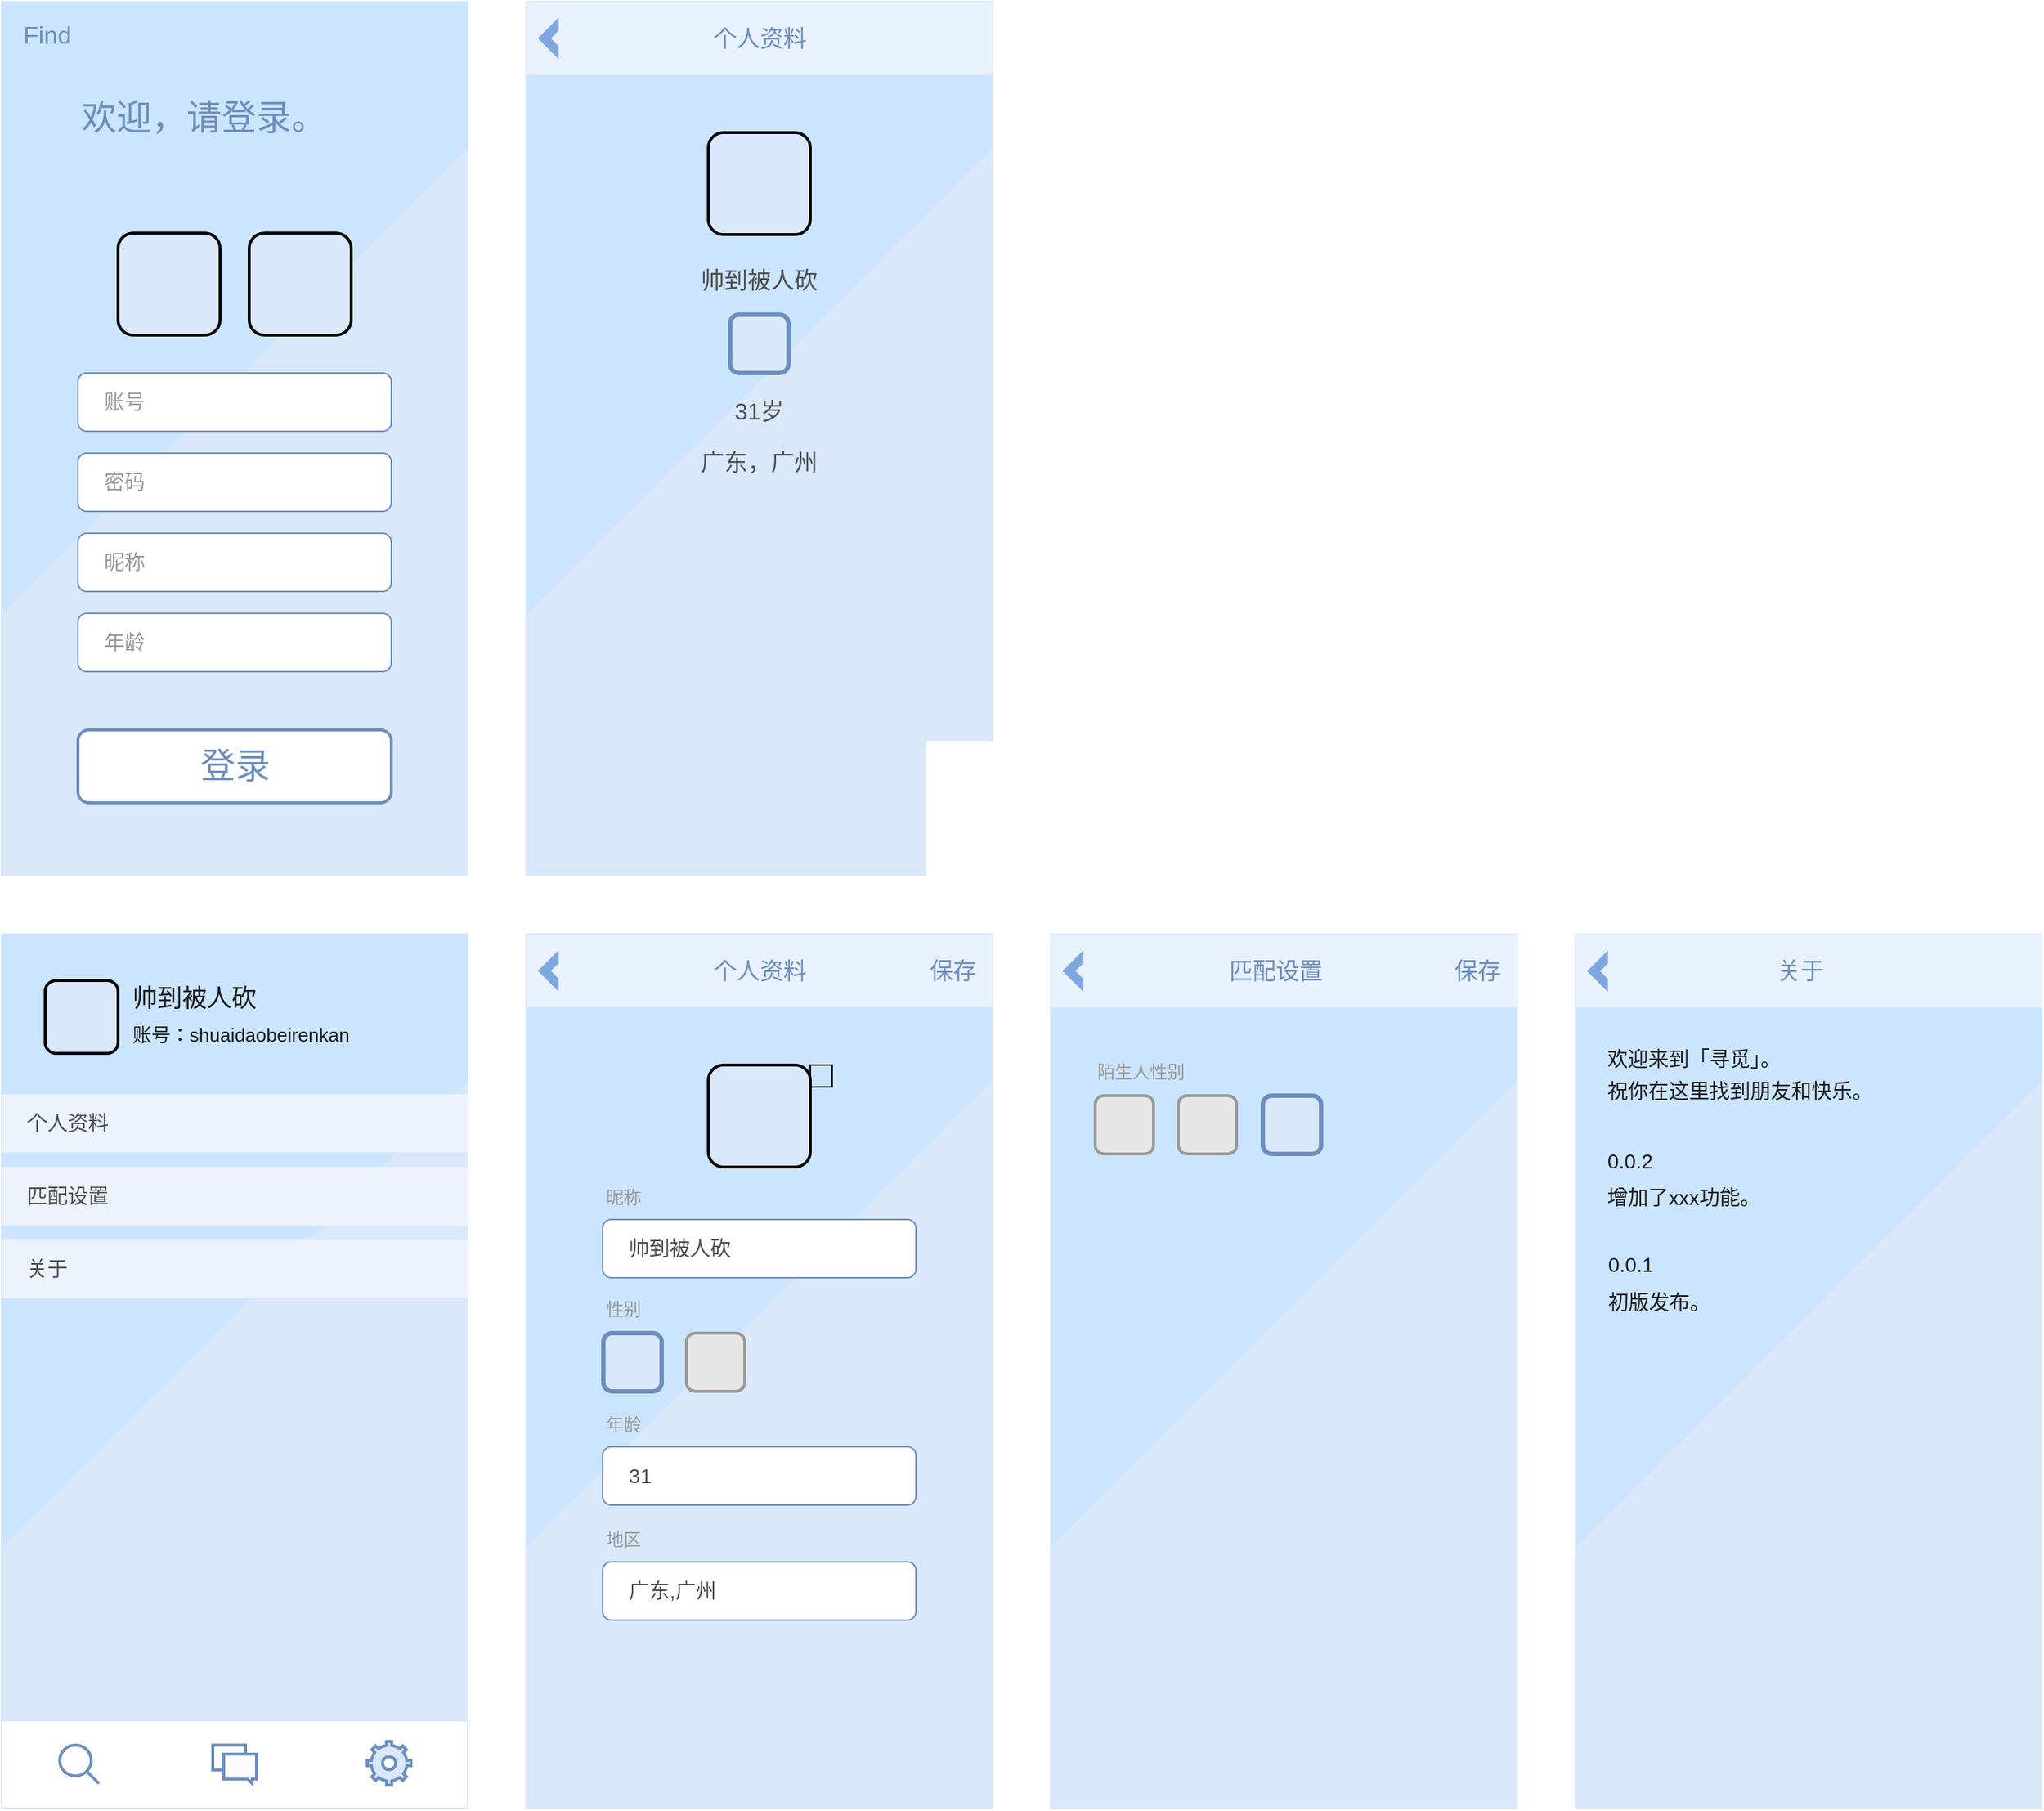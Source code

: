 <mxfile version="20.3.1" type="github">
  <diagram id="g6YOwIe5WSn9qGe6CN7a" name="第 1 页">
    <mxGraphModel dx="1977" dy="1285" grid="1" gridSize="10" guides="1" tooltips="1" connect="1" arrows="1" fold="1" page="1" pageScale="1" pageWidth="1654" pageHeight="2336" math="0" shadow="0">
      <root>
        <mxCell id="0" />
        <mxCell id="1" parent="0" />
        <mxCell id="kZJQklHUBVb1IO4YHlfG-34" value="" style="rounded=0;whiteSpace=wrap;html=1;strokeColor=#DAE8FC;fillColor=#DAE8FC;" vertex="1" parent="1">
          <mxGeometry x="40" y="40.09" width="320" height="600" as="geometry" />
        </mxCell>
        <mxCell id="kZJQklHUBVb1IO4YHlfG-35" value="" style="shape=card;whiteSpace=wrap;html=1;rounded=0;sketch=0;fontSize=24;fontColor=#A6ABBF;strokeColor=none;strokeWidth=2;fillColor=#CCE5FF;gradientColor=none;rotation=-180;size=340;" vertex="1" parent="1">
          <mxGeometry x="40" y="40.18" width="320" height="420.9" as="geometry" />
        </mxCell>
        <mxCell id="kZJQklHUBVb1IO4YHlfG-40" value="&lt;span style=&quot;font-size: 24px;&quot;&gt;登录&lt;/span&gt;" style="rounded=1;whiteSpace=wrap;html=1;sketch=0;fontSize=16;fillColor=#FFFFFF;strokeWidth=2;strokeColor=#6c8ebf;gradientColor=none;fontColor=#6C8EBF;" vertex="1" parent="1">
          <mxGeometry x="92.5" y="540" width="215" height="50" as="geometry" />
        </mxCell>
        <mxCell id="kZJQklHUBVb1IO4YHlfG-46" value="" style="group" vertex="1" connectable="0" parent="1">
          <mxGeometry x="210" y="199" width="70" height="70.0" as="geometry" />
        </mxCell>
        <mxCell id="kZJQklHUBVb1IO4YHlfG-43" value="" style="rounded=1;whiteSpace=wrap;html=1;sketch=0;fontSize=24;fontColor=#A6ABBF;strokeColor=default;strokeWidth=2;fillColor=#DAE8FC;gradientColor=none;" vertex="1" parent="kZJQklHUBVb1IO4YHlfG-46">
          <mxGeometry width="70" height="70" as="geometry" />
        </mxCell>
        <mxCell id="kZJQklHUBVb1IO4YHlfG-44" value="" style="shape=image;html=1;verticalAlign=top;verticalLabelPosition=bottom;labelBackgroundColor=#ffffff;imageAspect=0;aspect=fixed;image=https://cdn2.iconfinder.com/data/icons/circle-icons-1/64/fashion-128.png;rounded=0;sketch=0;fontSize=24;fontColor=#A6ABBF;strokeColor=default;strokeWidth=2;fillColor=#DAE8FC;gradientColor=none;" vertex="1" parent="kZJQklHUBVb1IO4YHlfG-46">
          <mxGeometry x="12.9" y="12.9" width="44.19" height="44.19" as="geometry" />
        </mxCell>
        <mxCell id="kZJQklHUBVb1IO4YHlfG-49" value="" style="group" vertex="1" connectable="0" parent="1">
          <mxGeometry x="120" y="199" width="70" height="70" as="geometry" />
        </mxCell>
        <mxCell id="kZJQklHUBVb1IO4YHlfG-41" value="" style="rounded=1;whiteSpace=wrap;html=1;sketch=0;fontSize=24;fontColor=#A6ABBF;strokeColor=default;strokeWidth=2;fillColor=#DAE8FC;gradientColor=none;" vertex="1" parent="kZJQklHUBVb1IO4YHlfG-49">
          <mxGeometry width="70" height="70" as="geometry" />
        </mxCell>
        <mxCell id="kZJQklHUBVb1IO4YHlfG-42" value="" style="shape=image;html=1;verticalAlign=top;verticalLabelPosition=bottom;labelBackgroundColor=#ffffff;imageAspect=0;aspect=fixed;image=https://cdn0.iconfinder.com/data/icons/maternity-and-pregnancy-2/512/189_Tie_Business_dress_fashion_interview-128.png;rounded=0;sketch=0;fontSize=24;fontColor=#A6ABBF;strokeColor=default;strokeWidth=2;fillColor=#DAE8FC;gradientColor=none;" vertex="1" parent="kZJQklHUBVb1IO4YHlfG-49">
          <mxGeometry x="10" y="10" width="50" height="50" as="geometry" />
        </mxCell>
        <mxCell id="kZJQklHUBVb1IO4YHlfG-51" value="&lt;span style=&quot;font-size: 14px;&quot;&gt;&amp;nbsp; &amp;nbsp; 账号&lt;/span&gt;" style="rounded=1;whiteSpace=wrap;html=1;sketch=0;fontSize=14;fillColor=#FFFFFF;strokeWidth=1;strokeColor=#6c8ebf;gradientColor=none;fontColor=#999999;align=left;" vertex="1" parent="1">
          <mxGeometry x="92.5" y="295" width="215" height="40" as="geometry" />
        </mxCell>
        <mxCell id="kZJQklHUBVb1IO4YHlfG-52" value="&lt;span style=&quot;font-size: 14px;&quot;&gt;&amp;nbsp; &amp;nbsp; 密码&lt;/span&gt;" style="rounded=1;whiteSpace=wrap;html=1;sketch=0;fontSize=14;fillColor=#FFFFFF;strokeWidth=1;strokeColor=#6c8ebf;gradientColor=none;fontColor=#999999;align=left;" vertex="1" parent="1">
          <mxGeometry x="92.5" y="350" width="215" height="40" as="geometry" />
        </mxCell>
        <mxCell id="kZJQklHUBVb1IO4YHlfG-53" value="&lt;span style=&quot;font-size: 14px;&quot;&gt;&amp;nbsp; &amp;nbsp; 昵称&lt;/span&gt;" style="rounded=1;whiteSpace=wrap;html=1;sketch=0;fontSize=14;fillColor=#FFFFFF;strokeWidth=1;strokeColor=#6c8ebf;gradientColor=none;fontColor=#999999;align=left;" vertex="1" parent="1">
          <mxGeometry x="92.5" y="405" width="215" height="40" as="geometry" />
        </mxCell>
        <mxCell id="kZJQklHUBVb1IO4YHlfG-54" value="&lt;span style=&quot;font-size: 14px;&quot;&gt;&amp;nbsp; &amp;nbsp; 年龄&lt;/span&gt;" style="rounded=1;whiteSpace=wrap;html=1;sketch=0;fontSize=14;fillColor=#FFFFFF;strokeWidth=1;strokeColor=#6c8ebf;gradientColor=none;fontColor=#999999;align=left;" vertex="1" parent="1">
          <mxGeometry x="92.5" y="460" width="215" height="40" as="geometry" />
        </mxCell>
        <mxCell id="kZJQklHUBVb1IO4YHlfG-55" value="欢迎，请登录。" style="text;html=1;align=left;verticalAlign=middle;resizable=0;points=[];autosize=1;strokeColor=none;fillColor=none;fontSize=24;fontColor=#6C8EBF;" vertex="1" parent="1">
          <mxGeometry x="92.5" y="100" width="190" height="40" as="geometry" />
        </mxCell>
        <mxCell id="kZJQklHUBVb1IO4YHlfG-56" value="Find" style="text;html=1;align=center;verticalAlign=middle;resizable=0;points=[];autosize=1;strokeColor=none;fillColor=none;fontSize=17;fontColor=#6C8EBF;" vertex="1" parent="1">
          <mxGeometry x="41" y="49" width="60" height="30" as="geometry" />
        </mxCell>
        <mxCell id="kZJQklHUBVb1IO4YHlfG-57" value="" style="rounded=0;whiteSpace=wrap;html=1;strokeColor=#DAE8FC;fillColor=#DAE8FC;" vertex="1" parent="1">
          <mxGeometry x="40" y="680" width="320" height="600" as="geometry" />
        </mxCell>
        <mxCell id="kZJQklHUBVb1IO4YHlfG-58" value="" style="shape=card;whiteSpace=wrap;html=1;rounded=0;sketch=0;fontSize=24;fontColor=#A6ABBF;strokeColor=none;strokeWidth=2;fillColor=#CCE5FF;gradientColor=none;rotation=-180;size=340;" vertex="1" parent="1">
          <mxGeometry x="40" y="680.09" width="320" height="420.9" as="geometry" />
        </mxCell>
        <mxCell id="kZJQklHUBVb1IO4YHlfG-59" value="" style="rounded=0;whiteSpace=wrap;html=1;fontSize=16;strokeColor=#DAE8FC;" vertex="1" parent="1">
          <mxGeometry x="40" y="1220" width="320" height="60" as="geometry" />
        </mxCell>
        <mxCell id="kZJQklHUBVb1IO4YHlfG-60" value="" style="html=1;verticalLabelPosition=bottom;align=center;labelBackgroundColor=#ffffff;verticalAlign=top;strokeWidth=2;shadow=0;dashed=0;shape=mxgraph.ios7.icons.messages;fontSize=16;fillColor=#FBFBFB;strokeColor=#6c8ebf;" vertex="1" parent="1">
          <mxGeometry x="185" y="1236.81" width="30" height="26.38" as="geometry" />
        </mxCell>
        <mxCell id="kZJQklHUBVb1IO4YHlfG-61" value="" style="html=1;verticalLabelPosition=bottom;align=center;labelBackgroundColor=#ffffff;verticalAlign=top;strokeWidth=2;strokeColor=#6c8ebf;shadow=0;dashed=0;shape=mxgraph.ios7.icons.looking_glass;sketch=0;fontSize=16;fillColor=#FFFFFF;" vertex="1" parent="1">
          <mxGeometry x="80" y="1236.81" width="27" height="26.38" as="geometry" />
        </mxCell>
        <mxCell id="kZJQklHUBVb1IO4YHlfG-62" value="" style="html=1;verticalLabelPosition=bottom;align=center;labelBackgroundColor=#ffffff;verticalAlign=top;strokeWidth=2;strokeColor=#6c8ebf;shadow=0;dashed=0;shape=mxgraph.ios7.icons.settings;sketch=0;fontSize=16;fillColor=#DAE8FC;" vertex="1" parent="1">
          <mxGeometry x="291" y="1234.19" width="30" height="30" as="geometry" />
        </mxCell>
        <mxCell id="kZJQklHUBVb1IO4YHlfG-74" value="" style="group" vertex="1" connectable="0" parent="1">
          <mxGeometry x="70" y="710" width="228" height="54" as="geometry" />
        </mxCell>
        <mxCell id="kZJQklHUBVb1IO4YHlfG-66" value="" style="group" vertex="1" connectable="0" parent="kZJQklHUBVb1IO4YHlfG-74">
          <mxGeometry y="2" width="50" height="50" as="geometry" />
        </mxCell>
        <mxCell id="kZJQklHUBVb1IO4YHlfG-67" value="" style="rounded=1;whiteSpace=wrap;html=1;sketch=0;fontSize=24;fontColor=#A6ABBF;strokeColor=default;strokeWidth=2;fillColor=#DAE8FC;gradientColor=none;" vertex="1" parent="kZJQklHUBVb1IO4YHlfG-66">
          <mxGeometry width="50" height="50" as="geometry" />
        </mxCell>
        <mxCell id="kZJQklHUBVb1IO4YHlfG-68" value="" style="shape=image;html=1;verticalAlign=top;verticalLabelPosition=bottom;labelBackgroundColor=#ffffff;imageAspect=0;aspect=fixed;image=https://cdn0.iconfinder.com/data/icons/maternity-and-pregnancy-2/512/189_Tie_Business_dress_fashion_interview-128.png;rounded=0;sketch=0;fontSize=24;fontColor=#A6ABBF;strokeColor=default;strokeWidth=2;fillColor=#DAE8FC;gradientColor=none;" vertex="1" parent="kZJQklHUBVb1IO4YHlfG-66">
          <mxGeometry x="7.143" y="7.143" width="35.714" height="35.714" as="geometry" />
        </mxCell>
        <mxCell id="kZJQklHUBVb1IO4YHlfG-69" value="帅到被人砍" style="text;html=1;align=left;verticalAlign=middle;resizable=0;points=[];autosize=1;strokeColor=none;fillColor=none;fontSize=17;fontColor=#1A1A1A;" vertex="1" parent="kZJQklHUBVb1IO4YHlfG-74">
          <mxGeometry x="58" width="110" height="30" as="geometry" />
        </mxCell>
        <mxCell id="kZJQklHUBVb1IO4YHlfG-70" value="账号：shuaidaobeirenkan" style="text;html=1;align=left;verticalAlign=middle;resizable=0;points=[];autosize=1;strokeColor=none;fillColor=none;fontSize=13;fontColor=#1A1A1A;" vertex="1" parent="kZJQklHUBVb1IO4YHlfG-74">
          <mxGeometry x="58" y="24" width="170" height="30" as="geometry" />
        </mxCell>
        <mxCell id="kZJQklHUBVb1IO4YHlfG-76" value="&lt;span style=&quot;font-size: 14px;&quot;&gt;&amp;nbsp; &amp;nbsp; 个人资料&lt;/span&gt;" style="rounded=0;whiteSpace=wrap;html=1;sketch=0;fontSize=14;fillColor=#EDF2FC;strokeWidth=1;strokeColor=none;gradientColor=none;fontColor=#4D4D4D;align=left;" vertex="1" parent="1">
          <mxGeometry x="40" y="790" width="320" height="40" as="geometry" />
        </mxCell>
        <mxCell id="kZJQklHUBVb1IO4YHlfG-77" value="&lt;span style=&quot;font-size: 14px;&quot;&gt;&amp;nbsp; &amp;nbsp; 匹配设置&lt;/span&gt;" style="rounded=0;whiteSpace=wrap;html=1;sketch=0;fontSize=14;fillColor=#EDF2FC;strokeWidth=1;strokeColor=none;gradientColor=none;fontColor=#4D4D4D;align=left;" vertex="1" parent="1">
          <mxGeometry x="40" y="840" width="320" height="40" as="geometry" />
        </mxCell>
        <mxCell id="kZJQklHUBVb1IO4YHlfG-78" value="&lt;span style=&quot;font-size: 14px;&quot;&gt;&amp;nbsp; &amp;nbsp; 关于&lt;/span&gt;" style="rounded=0;whiteSpace=wrap;html=1;sketch=0;fontSize=14;fillColor=#EDF2FC;strokeWidth=1;strokeColor=none;gradientColor=none;fontColor=#4D4D4D;align=left;" vertex="1" parent="1">
          <mxGeometry x="40" y="890" width="320" height="40" as="geometry" />
        </mxCell>
        <mxCell id="kZJQklHUBVb1IO4YHlfG-79" value="" style="rounded=0;whiteSpace=wrap;html=1;strokeColor=#DAE8FC;fillColor=#DAE8FC;" vertex="1" parent="1">
          <mxGeometry x="400" y="680.09" width="320" height="600" as="geometry" />
        </mxCell>
        <mxCell id="kZJQklHUBVb1IO4YHlfG-80" value="" style="shape=card;whiteSpace=wrap;html=1;rounded=0;sketch=0;fontSize=24;fontColor=#A6ABBF;strokeColor=none;strokeWidth=2;fillColor=#CCE5FF;gradientColor=none;rotation=-180;size=340;" vertex="1" parent="1">
          <mxGeometry x="400" y="680.18" width="320" height="420.9" as="geometry" />
        </mxCell>
        <mxCell id="kZJQklHUBVb1IO4YHlfG-88" value="&lt;span style=&quot;font-size: 14px;&quot;&gt;&amp;nbsp; &amp;nbsp; 帅到被人砍&lt;/span&gt;" style="rounded=1;whiteSpace=wrap;html=1;sketch=0;fontSize=14;fillColor=#FFFFFF;strokeWidth=1;strokeColor=#6c8ebf;gradientColor=none;fontColor=#4D4D4D;align=left;" vertex="1" parent="1">
          <mxGeometry x="452.5" y="876" width="215" height="40" as="geometry" />
        </mxCell>
        <mxCell id="kZJQklHUBVb1IO4YHlfG-94" value="" style="rounded=0;whiteSpace=wrap;html=1;sketch=0;fontSize=24;fontColor=#A6ABBF;strokeColor=none;strokeWidth=0;fillColor=#E8F1FC;gradientColor=none;" vertex="1" parent="1">
          <mxGeometry x="400" y="680.18" width="320" height="49.91" as="geometry" />
        </mxCell>
        <mxCell id="kZJQklHUBVb1IO4YHlfG-95" value="&lt;font color=&quot;#6c8ebf&quot;&gt;保存&lt;/font&gt;" style="text;html=1;align=right;verticalAlign=middle;resizable=0;points=[];autosize=1;strokeColor=none;fillColor=none;fontSize=16;fontColor=#A6ABBF;" vertex="1" parent="1">
          <mxGeometry x="650" y="690.14" width="60" height="30" as="geometry" />
        </mxCell>
        <mxCell id="kZJQklHUBVb1IO4YHlfG-96" value="" style="verticalLabelPosition=bottom;verticalAlign=top;html=1;shape=mxgraph.basic.frame_corner;dx=6.24;rounded=0;sketch=0;fontSize=24;fontColor=#6C8EBF;strokeColor=#6C8EBF;strokeWidth=0;fillColor=#7EA6E0;gradientColor=none;rotation=-135;direction=south;" vertex="1" parent="1">
          <mxGeometry x="412" y="695.14" width="20" height="20" as="geometry" />
        </mxCell>
        <mxCell id="kZJQklHUBVb1IO4YHlfG-102" value="昵称" style="text;html=1;align=left;verticalAlign=middle;resizable=0;points=[];autosize=1;strokeColor=none;fillColor=none;fontSize=12;fontColor=#999999;" vertex="1" parent="1">
          <mxGeometry x="452.5" y="846" width="50" height="30" as="geometry" />
        </mxCell>
        <mxCell id="kZJQklHUBVb1IO4YHlfG-103" value="&lt;span style=&quot;font-size: 14px;&quot;&gt;&amp;nbsp; &amp;nbsp; 31&lt;/span&gt;" style="rounded=1;whiteSpace=wrap;html=1;sketch=0;fontSize=14;fillColor=#FFFFFF;strokeWidth=1;strokeColor=#6c8ebf;gradientColor=none;fontColor=#4D4D4D;align=left;" vertex="1" parent="1">
          <mxGeometry x="452.5" y="1032" width="215" height="40" as="geometry" />
        </mxCell>
        <mxCell id="kZJQklHUBVb1IO4YHlfG-104" value="年龄" style="text;html=1;align=left;verticalAlign=middle;resizable=0;points=[];autosize=1;strokeColor=none;fillColor=none;fontSize=12;fontColor=#999999;" vertex="1" parent="1">
          <mxGeometry x="452.5" y="1002" width="50" height="30" as="geometry" />
        </mxCell>
        <mxCell id="kZJQklHUBVb1IO4YHlfG-105" value="&lt;span style=&quot;font-size: 14px;&quot;&gt;&amp;nbsp; &amp;nbsp; 广东,广州&lt;/span&gt;" style="rounded=1;whiteSpace=wrap;html=1;sketch=0;fontSize=14;fillColor=#FFFFFF;strokeWidth=1;strokeColor=#6c8ebf;gradientColor=none;fontColor=#4D4D4D;align=left;" vertex="1" parent="1">
          <mxGeometry x="452.5" y="1111" width="215" height="40" as="geometry" />
        </mxCell>
        <mxCell id="kZJQklHUBVb1IO4YHlfG-106" value="地区" style="text;html=1;align=left;verticalAlign=middle;resizable=0;points=[];autosize=1;strokeColor=none;fillColor=none;fontSize=12;fontColor=#999999;" vertex="1" parent="1">
          <mxGeometry x="452.5" y="1081" width="50" height="30" as="geometry" />
        </mxCell>
        <mxCell id="kZJQklHUBVb1IO4YHlfG-117" value="" style="group" vertex="1" connectable="0" parent="1">
          <mxGeometry x="525" y="770" width="91.91" height="70" as="geometry" />
        </mxCell>
        <mxCell id="kZJQklHUBVb1IO4YHlfG-118" value="" style="rounded=1;whiteSpace=wrap;html=1;sketch=0;fontSize=24;fontColor=#A6ABBF;strokeColor=default;strokeWidth=2;fillColor=#DAE8FC;gradientColor=none;" vertex="1" parent="kZJQklHUBVb1IO4YHlfG-117">
          <mxGeometry width="70" height="70" as="geometry" />
        </mxCell>
        <mxCell id="kZJQklHUBVb1IO4YHlfG-119" value="" style="shape=image;html=1;verticalAlign=top;verticalLabelPosition=bottom;labelBackgroundColor=#ffffff;imageAspect=0;aspect=fixed;image=https://cdn0.iconfinder.com/data/icons/maternity-and-pregnancy-2/512/189_Tie_Business_dress_fashion_interview-128.png;rounded=0;sketch=0;fontSize=24;fontColor=#A6ABBF;strokeColor=default;strokeWidth=2;fillColor=#DAE8FC;gradientColor=none;" vertex="1" parent="kZJQklHUBVb1IO4YHlfG-117">
          <mxGeometry x="10" y="10" width="50" height="50" as="geometry" />
        </mxCell>
        <mxCell id="kZJQklHUBVb1IO4YHlfG-100" value="" style="shape=image;html=1;verticalAlign=top;verticalLabelPosition=bottom;labelBackgroundColor=#ffffff;imageAspect=0;image=https://cdn1.iconfinder.com/data/icons/100-basic-for-user-interface/32/27-pen-128.png;rounded=0;strokeColor=#6C8EBF;strokeWidth=1;fontSize=18;fontColor=#1A1A1A;fillColor=#EDF2FC;rotation=0;imageBorder=default;" vertex="1" parent="kZJQklHUBVb1IO4YHlfG-117">
          <mxGeometry x="70" width="15" height="15" as="geometry" />
        </mxCell>
        <mxCell id="kZJQklHUBVb1IO4YHlfG-122" value="性别" style="text;html=1;align=left;verticalAlign=middle;resizable=0;points=[];autosize=1;strokeColor=none;fillColor=none;fontSize=12;fontColor=#999999;" vertex="1" parent="1">
          <mxGeometry x="452.5" y="923" width="50" height="30" as="geometry" />
        </mxCell>
        <mxCell id="kZJQklHUBVb1IO4YHlfG-108" value="" style="group;strokeWidth=2;" vertex="1" connectable="0" parent="1">
          <mxGeometry x="453" y="954" width="40" height="40" as="geometry" />
        </mxCell>
        <mxCell id="kZJQklHUBVb1IO4YHlfG-109" value="" style="rounded=1;whiteSpace=wrap;html=1;sketch=0;fontSize=24;fontColor=#A6ABBF;strokeColor=#6C8EBF;strokeWidth=3;fillColor=#DAE8FC;gradientColor=none;" vertex="1" parent="kZJQklHUBVb1IO4YHlfG-108">
          <mxGeometry width="40" height="40" as="geometry" />
        </mxCell>
        <mxCell id="kZJQklHUBVb1IO4YHlfG-110" value="" style="shape=image;html=1;verticalAlign=top;verticalLabelPosition=bottom;labelBackgroundColor=#ffffff;imageAspect=0;aspect=fixed;image=https://cdn0.iconfinder.com/data/icons/maternity-and-pregnancy-2/512/189_Tie_Business_dress_fashion_interview-128.png;rounded=0;sketch=0;fontSize=24;fontColor=#A6ABBF;strokeColor=default;strokeWidth=2;fillColor=#DAE8FC;gradientColor=none;" vertex="1" parent="kZJQklHUBVb1IO4YHlfG-108">
          <mxGeometry x="3.98" y="3.67" width="33.02" height="33.02" as="geometry" />
        </mxCell>
        <mxCell id="kZJQklHUBVb1IO4YHlfG-111" value="" style="group;strokeWidth=1;" vertex="1" connectable="0" parent="1">
          <mxGeometry x="509.998" y="954" width="40.44" height="40" as="geometry" />
        </mxCell>
        <mxCell id="kZJQklHUBVb1IO4YHlfG-112" value="" style="rounded=1;whiteSpace=wrap;html=1;sketch=0;fontSize=24;fontColor=#A6ABBF;strokeColor=#999999;strokeWidth=2;fillColor=#E6E6E6;gradientColor=none;" vertex="1" parent="kZJQklHUBVb1IO4YHlfG-111">
          <mxGeometry width="40" height="40.0" as="geometry" />
        </mxCell>
        <mxCell id="kZJQklHUBVb1IO4YHlfG-113" value="" style="shape=image;html=1;verticalAlign=top;verticalLabelPosition=bottom;labelBackgroundColor=#ffffff;imageAspect=0;aspect=fixed;image=https://cdn2.iconfinder.com/data/icons/circle-icons-1/64/fashion-128.png;rounded=0;sketch=0;fontSize=24;fontColor=#A6ABBF;strokeColor=default;strokeWidth=2;fillColor=#DAE8FC;gradientColor=none;" vertex="1" parent="kZJQklHUBVb1IO4YHlfG-111">
          <mxGeometry x="4.89" y="4.67" width="30.67" height="30.67" as="geometry" />
        </mxCell>
        <mxCell id="kZJQklHUBVb1IO4YHlfG-123" value="" style="rounded=0;whiteSpace=wrap;html=1;strokeColor=#DAE8FC;fillColor=#DAE8FC;" vertex="1" parent="1">
          <mxGeometry x="760" y="680.18" width="320" height="600" as="geometry" />
        </mxCell>
        <mxCell id="kZJQklHUBVb1IO4YHlfG-124" value="" style="shape=card;whiteSpace=wrap;html=1;rounded=0;sketch=0;fontSize=24;fontColor=#A6ABBF;strokeColor=none;strokeWidth=2;fillColor=#CCE5FF;gradientColor=none;rotation=-180;size=340;" vertex="1" parent="1">
          <mxGeometry x="760" y="680.27" width="320" height="420.9" as="geometry" />
        </mxCell>
        <mxCell id="kZJQklHUBVb1IO4YHlfG-127" value="" style="rounded=0;whiteSpace=wrap;html=1;sketch=0;fontSize=24;fontColor=#A6ABBF;strokeColor=none;strokeWidth=0;fillColor=#E8F1FC;gradientColor=none;" vertex="1" parent="1">
          <mxGeometry x="760" y="680.27" width="320" height="49.91" as="geometry" />
        </mxCell>
        <mxCell id="kZJQklHUBVb1IO4YHlfG-128" value="&lt;font color=&quot;#6c8ebf&quot; style=&quot;font-size: 16px;&quot;&gt;匹配设置&lt;/font&gt;" style="text;html=1;align=center;verticalAlign=middle;resizable=0;points=[];autosize=1;strokeColor=none;fillColor=none;fontSize=16;fontColor=#A6ABBF;" vertex="1" parent="1">
          <mxGeometry x="868.75" y="690.23" width="90" height="30" as="geometry" />
        </mxCell>
        <mxCell id="kZJQklHUBVb1IO4YHlfG-129" value="" style="verticalLabelPosition=bottom;verticalAlign=top;html=1;shape=mxgraph.basic.frame_corner;dx=6.24;rounded=0;sketch=0;fontSize=24;fontColor=#6C8EBF;strokeColor=#6C8EBF;strokeWidth=0;fillColor=#7EA6E0;gradientColor=none;rotation=-135;direction=south;" vertex="1" parent="1">
          <mxGeometry x="772" y="695.23" width="20" height="20" as="geometry" />
        </mxCell>
        <mxCell id="kZJQklHUBVb1IO4YHlfG-139" value="陌生人性别" style="text;html=1;align=left;verticalAlign=middle;resizable=0;points=[];autosize=1;strokeColor=none;fillColor=none;fontSize=12;fontColor=#999999;" vertex="1" parent="1">
          <mxGeometry x="790" y="760" width="80" height="30" as="geometry" />
        </mxCell>
        <mxCell id="kZJQklHUBVb1IO4YHlfG-140" value="" style="group;strokeWidth=2;" vertex="1" connectable="0" parent="1">
          <mxGeometry x="790.5" y="791" width="40" height="40" as="geometry" />
        </mxCell>
        <mxCell id="kZJQklHUBVb1IO4YHlfG-141" value="" style="rounded=1;whiteSpace=wrap;html=1;sketch=0;fontSize=24;fontColor=#A6ABBF;strokeColor=#999999;strokeWidth=2;fillColor=#E6E6E6;gradientColor=none;" vertex="1" parent="kZJQklHUBVb1IO4YHlfG-140">
          <mxGeometry width="40" height="40" as="geometry" />
        </mxCell>
        <mxCell id="kZJQklHUBVb1IO4YHlfG-142" value="" style="shape=image;html=1;verticalAlign=top;verticalLabelPosition=bottom;labelBackgroundColor=#ffffff;imageAspect=0;aspect=fixed;image=https://cdn0.iconfinder.com/data/icons/maternity-and-pregnancy-2/512/189_Tie_Business_dress_fashion_interview-128.png;rounded=0;sketch=0;fontSize=24;fontColor=#A6ABBF;strokeColor=default;strokeWidth=2;fillColor=#DAE8FC;gradientColor=none;" vertex="1" parent="kZJQklHUBVb1IO4YHlfG-140">
          <mxGeometry x="3.98" y="3.67" width="33.02" height="33.02" as="geometry" />
        </mxCell>
        <mxCell id="kZJQklHUBVb1IO4YHlfG-143" value="" style="group;strokeWidth=1;" vertex="1" connectable="0" parent="1">
          <mxGeometry x="847.498" y="791" width="40.44" height="40" as="geometry" />
        </mxCell>
        <mxCell id="kZJQklHUBVb1IO4YHlfG-144" value="" style="rounded=1;whiteSpace=wrap;html=1;sketch=0;fontSize=24;fontColor=#A6ABBF;strokeColor=#999999;strokeWidth=2;fillColor=#E6E6E6;gradientColor=none;" vertex="1" parent="kZJQklHUBVb1IO4YHlfG-143">
          <mxGeometry width="40" height="40.0" as="geometry" />
        </mxCell>
        <mxCell id="kZJQklHUBVb1IO4YHlfG-145" value="" style="shape=image;html=1;verticalAlign=top;verticalLabelPosition=bottom;labelBackgroundColor=#ffffff;imageAspect=0;aspect=fixed;image=https://cdn2.iconfinder.com/data/icons/circle-icons-1/64/fashion-128.png;rounded=0;sketch=0;fontSize=24;fontColor=#A6ABBF;strokeColor=default;strokeWidth=2;fillColor=#DAE8FC;gradientColor=none;" vertex="1" parent="kZJQklHUBVb1IO4YHlfG-143">
          <mxGeometry x="4.89" y="4.67" width="30.67" height="30.67" as="geometry" />
        </mxCell>
        <mxCell id="kZJQklHUBVb1IO4YHlfG-146" value="" style="group;strokeWidth=2;" vertex="1" connectable="0" parent="1">
          <mxGeometry x="905.5" y="791" width="43" height="43" as="geometry" />
        </mxCell>
        <mxCell id="kZJQklHUBVb1IO4YHlfG-147" value="" style="rounded=1;whiteSpace=wrap;html=1;sketch=0;fontSize=24;fontColor=#A6ABBF;strokeColor=#6C8EBF;strokeWidth=3;fillColor=#DAE8FC;gradientColor=none;" vertex="1" parent="kZJQklHUBVb1IO4YHlfG-146">
          <mxGeometry width="40" height="40" as="geometry" />
        </mxCell>
        <mxCell id="kZJQklHUBVb1IO4YHlfG-149" value="" style="shape=image;html=1;verticalAlign=top;verticalLabelPosition=bottom;labelBackgroundColor=#ffffff;imageAspect=0;aspect=fixed;image=https://cdn3.iconfinder.com/data/icons/i-am-who-i-am/100/7-128.png;rounded=0;strokeColor=#999999;strokeWidth=2;fontSize=16;fontColor=#999999;fillColor=#E6E6E6;" vertex="1" parent="kZJQklHUBVb1IO4YHlfG-146">
          <mxGeometry x="-2" y="-2" width="46" height="46" as="geometry" />
        </mxCell>
        <mxCell id="kZJQklHUBVb1IO4YHlfG-152" value="&lt;font color=&quot;#6c8ebf&quot; style=&quot;font-size: 16px;&quot;&gt;个人资料&lt;/font&gt;" style="text;html=1;align=center;verticalAlign=middle;resizable=0;points=[];autosize=1;strokeColor=none;fillColor=none;fontSize=16;fontColor=#A6ABBF;" vertex="1" parent="1">
          <mxGeometry x="515" y="690.14" width="90" height="30" as="geometry" />
        </mxCell>
        <mxCell id="kZJQklHUBVb1IO4YHlfG-153" value="&lt;font color=&quot;#6c8ebf&quot;&gt;保存&lt;/font&gt;" style="text;html=1;align=right;verticalAlign=middle;resizable=0;points=[];autosize=1;strokeColor=none;fillColor=none;fontSize=16;fontColor=#A6ABBF;" vertex="1" parent="1">
          <mxGeometry x="1010" y="690.14" width="60" height="30" as="geometry" />
        </mxCell>
        <mxCell id="kZJQklHUBVb1IO4YHlfG-154" value="" style="rounded=0;whiteSpace=wrap;html=1;strokeColor=#DAE8FC;fillColor=#DAE8FC;" vertex="1" parent="1">
          <mxGeometry x="1120" y="680.27" width="320" height="600" as="geometry" />
        </mxCell>
        <mxCell id="kZJQklHUBVb1IO4YHlfG-155" value="" style="shape=card;whiteSpace=wrap;html=1;rounded=0;sketch=0;fontSize=24;fontColor=#A6ABBF;strokeColor=none;strokeWidth=2;fillColor=#CCE5FF;gradientColor=none;rotation=-180;size=340;" vertex="1" parent="1">
          <mxGeometry x="1120" y="680.36" width="320" height="420.9" as="geometry" />
        </mxCell>
        <mxCell id="kZJQklHUBVb1IO4YHlfG-156" value="" style="rounded=0;whiteSpace=wrap;html=1;sketch=0;fontSize=24;fontColor=#A6ABBF;strokeColor=none;strokeWidth=0;fillColor=#E8F1FC;gradientColor=none;" vertex="1" parent="1">
          <mxGeometry x="1120" y="680.36" width="320" height="49.91" as="geometry" />
        </mxCell>
        <mxCell id="kZJQklHUBVb1IO4YHlfG-157" value="&lt;font color=&quot;#6c8ebf&quot; style=&quot;font-size: 16px;&quot;&gt;关于&lt;/font&gt;" style="text;html=1;align=center;verticalAlign=middle;resizable=0;points=[];autosize=1;strokeColor=none;fillColor=none;fontSize=16;fontColor=#A6ABBF;" vertex="1" parent="1">
          <mxGeometry x="1243.75" y="690.32" width="60" height="30" as="geometry" />
        </mxCell>
        <mxCell id="kZJQklHUBVb1IO4YHlfG-158" value="" style="verticalLabelPosition=bottom;verticalAlign=top;html=1;shape=mxgraph.basic.frame_corner;dx=6.24;rounded=0;sketch=0;fontSize=24;fontColor=#6C8EBF;strokeColor=#6C8EBF;strokeWidth=0;fillColor=#7EA6E0;gradientColor=none;rotation=-135;direction=south;" vertex="1" parent="1">
          <mxGeometry x="1132" y="695.32" width="20" height="20" as="geometry" />
        </mxCell>
        <mxCell id="kZJQklHUBVb1IO4YHlfG-161" value="&lt;p style=&quot;line-height: 0.8;&quot;&gt;欢迎来到「寻觅」。&lt;br style=&quot;font-size: 14px;&quot;&gt;&lt;br style=&quot;font-size: 14px;&quot;&gt;祝你在这里找到朋友和快乐。&lt;/p&gt;" style="text;html=1;align=left;verticalAlign=top;resizable=0;points=[];autosize=1;strokeColor=none;fillColor=none;fontSize=14;fontColor=#1A1A1A;spacing=2;" vertex="1" parent="1">
          <mxGeometry x="1140" y="740" width="210" height="80" as="geometry" />
        </mxCell>
        <mxCell id="kZJQklHUBVb1IO4YHlfG-174" value="" style="rounded=0;whiteSpace=wrap;html=1;strokeColor=#DAE8FC;fillColor=#DAE8FC;" vertex="1" parent="1">
          <mxGeometry x="400" y="40" width="320" height="600" as="geometry" />
        </mxCell>
        <mxCell id="kZJQklHUBVb1IO4YHlfG-175" value="" style="shape=card;whiteSpace=wrap;html=1;rounded=0;sketch=0;fontSize=24;fontColor=#A6ABBF;strokeColor=none;strokeWidth=2;fillColor=#CCE5FF;gradientColor=none;rotation=-180;size=340;" vertex="1" parent="1">
          <mxGeometry x="400" y="40.09" width="320" height="420.9" as="geometry" />
        </mxCell>
        <mxCell id="kZJQklHUBVb1IO4YHlfG-177" value="" style="rounded=0;whiteSpace=wrap;html=1;sketch=0;fontSize=24;fontColor=#A6ABBF;strokeColor=none;strokeWidth=0;fillColor=#E8F1FC;gradientColor=none;" vertex="1" parent="1">
          <mxGeometry x="400" y="40.09" width="320" height="49.91" as="geometry" />
        </mxCell>
        <mxCell id="kZJQklHUBVb1IO4YHlfG-179" value="" style="verticalLabelPosition=bottom;verticalAlign=top;html=1;shape=mxgraph.basic.frame_corner;dx=6.24;rounded=0;sketch=0;fontSize=24;fontColor=#6C8EBF;strokeColor=#6C8EBF;strokeWidth=0;fillColor=#7EA6E0;gradientColor=none;rotation=-135;direction=south;" vertex="1" parent="1">
          <mxGeometry x="412" y="55.05" width="20" height="20" as="geometry" />
        </mxCell>
        <mxCell id="kZJQklHUBVb1IO4YHlfG-190" value="" style="group;strokeWidth=2;fontColor=#4D4D4D;" vertex="1" connectable="0" parent="1">
          <mxGeometry x="540" y="254.96" width="40" height="40" as="geometry" />
        </mxCell>
        <mxCell id="kZJQklHUBVb1IO4YHlfG-191" value="" style="rounded=1;whiteSpace=wrap;html=1;sketch=0;fontSize=24;fontColor=#4D4D4D;strokeColor=#6C8EBF;strokeWidth=3;fillColor=#DAE8FC;gradientColor=none;" vertex="1" parent="kZJQklHUBVb1IO4YHlfG-190">
          <mxGeometry width="40" height="40" as="geometry" />
        </mxCell>
        <mxCell id="kZJQklHUBVb1IO4YHlfG-192" value="" style="shape=image;html=1;verticalAlign=top;verticalLabelPosition=bottom;labelBackgroundColor=#ffffff;imageAspect=0;aspect=fixed;image=https://cdn0.iconfinder.com/data/icons/maternity-and-pregnancy-2/512/189_Tie_Business_dress_fashion_interview-128.png;rounded=0;sketch=0;fontSize=24;fontColor=#4D4D4D;strokeColor=default;strokeWidth=2;fillColor=#DAE8FC;gradientColor=none;" vertex="1" parent="kZJQklHUBVb1IO4YHlfG-190">
          <mxGeometry x="3.98" y="3.67" width="33.02" height="33.02" as="geometry" />
        </mxCell>
        <mxCell id="kZJQklHUBVb1IO4YHlfG-196" value="&lt;font color=&quot;#6c8ebf&quot; style=&quot;font-size: 16px;&quot;&gt;个人资料&lt;/font&gt;" style="text;html=1;align=center;verticalAlign=middle;resizable=0;points=[];autosize=1;strokeColor=none;fillColor=none;fontSize=16;fontColor=#A6ABBF;" vertex="1" parent="1">
          <mxGeometry x="515" y="50.05" width="90" height="30" as="geometry" />
        </mxCell>
        <mxCell id="kZJQklHUBVb1IO4YHlfG-197" value="&lt;span style=&quot;font-family: Helvetica; font-size: 16px; font-style: normal; font-variant-ligatures: normal; font-variant-caps: normal; font-weight: 400; letter-spacing: normal; orphans: 2; text-indent: 0px; text-transform: none; widows: 2; word-spacing: 0px; -webkit-text-stroke-width: 0px; text-decoration-thickness: initial; text-decoration-style: initial; text-decoration-color: initial; float: none; display: inline !important;&quot;&gt;帅到被人砍&lt;/span&gt;" style="text;whiteSpace=wrap;html=1;fontSize=16;fontColor=#4D4D4D;labelBackgroundColor=none;align=center;" vertex="1" parent="1">
          <mxGeometry x="500" y="214.96" width="120" height="40" as="geometry" />
        </mxCell>
        <mxCell id="kZJQklHUBVb1IO4YHlfG-199" value="&lt;span style=&quot;font-family: Helvetica; font-size: 16px; font-style: normal; font-variant-ligatures: normal; font-variant-caps: normal; font-weight: 400; letter-spacing: normal; orphans: 2; text-indent: 0px; text-transform: none; widows: 2; word-spacing: 0px; -webkit-text-stroke-width: 0px; text-decoration-thickness: initial; text-decoration-style: initial; text-decoration-color: initial; float: none; display: inline !important;&quot;&gt;31岁&lt;/span&gt;" style="text;whiteSpace=wrap;html=1;fontSize=16;fontColor=#4D4D4D;labelBackgroundColor=none;align=center;" vertex="1" parent="1">
          <mxGeometry x="500" y="305.05" width="120" height="40" as="geometry" />
        </mxCell>
        <mxCell id="kZJQklHUBVb1IO4YHlfG-200" value="&lt;span style=&quot;font-family: Helvetica; font-size: 16px; font-style: normal; font-variant-ligatures: normal; font-variant-caps: normal; font-weight: 400; letter-spacing: normal; orphans: 2; text-indent: 0px; text-transform: none; widows: 2; word-spacing: 0px; -webkit-text-stroke-width: 0px; text-decoration-thickness: initial; text-decoration-style: initial; text-decoration-color: initial; float: none; display: inline !important;&quot;&gt;广东，广州&lt;/span&gt;" style="text;whiteSpace=wrap;html=1;fontSize=16;fontColor=#4D4D4D;labelBackgroundColor=none;align=center;" vertex="1" parent="1">
          <mxGeometry x="500" y="340.05" width="120" height="40" as="geometry" />
        </mxCell>
        <mxCell id="kZJQklHUBVb1IO4YHlfG-203" value="" style="group" vertex="1" connectable="0" parent="1">
          <mxGeometry x="525" y="130" width="70" height="70" as="geometry" />
        </mxCell>
        <mxCell id="kZJQklHUBVb1IO4YHlfG-186" value="" style="rounded=1;whiteSpace=wrap;html=1;sketch=0;fontSize=24;fontColor=#A6ABBF;strokeColor=default;strokeWidth=2;fillColor=#DAE8FC;gradientColor=none;" vertex="1" parent="kZJQklHUBVb1IO4YHlfG-203">
          <mxGeometry width="70" height="70" as="geometry" />
        </mxCell>
        <mxCell id="kZJQklHUBVb1IO4YHlfG-187" value="" style="shape=image;html=1;verticalAlign=top;verticalLabelPosition=bottom;labelBackgroundColor=#ffffff;imageAspect=0;aspect=fixed;image=https://cdn0.iconfinder.com/data/icons/maternity-and-pregnancy-2/512/189_Tie_Business_dress_fashion_interview-128.png;rounded=0;sketch=0;fontSize=24;fontColor=#A6ABBF;strokeColor=default;strokeWidth=2;fillColor=#DAE8FC;gradientColor=none;" vertex="1" parent="kZJQklHUBVb1IO4YHlfG-203">
          <mxGeometry x="10" y="10" width="50" height="50" as="geometry" />
        </mxCell>
        <mxCell id="kZJQklHUBVb1IO4YHlfG-207" value="&lt;p style=&quot;line-height: 0.8;&quot;&gt;0.0.2&lt;/p&gt;&lt;p style=&quot;line-height: 0.8;&quot;&gt;增加了xxx功能。&lt;/p&gt;" style="text;html=1;align=left;verticalAlign=top;resizable=0;points=[];autosize=1;strokeColor=none;fillColor=none;fontSize=14;fontColor=#1A1A1A;spacing=2;" vertex="1" parent="1">
          <mxGeometry x="1140" y="810" width="130" height="80" as="geometry" />
        </mxCell>
        <mxCell id="kZJQklHUBVb1IO4YHlfG-208" value="&lt;p style=&quot;color: rgb(26, 26, 26); font-size: 14px; text-align: left; line-height: 0.8;&quot;&gt;0.0.1&lt;/p&gt;&lt;p style=&quot;color: rgb(26, 26, 26); font-size: 14px; text-align: left; line-height: 0.8;&quot;&gt;初版发布。&lt;/p&gt;" style="text;html=1;align=center;verticalAlign=middle;resizable=0;points=[];autosize=1;strokeColor=none;fillColor=none;fontSize=16;fontColor=#4D4D4D;" vertex="1" parent="1">
          <mxGeometry x="1132" y="880" width="90" height="80" as="geometry" />
        </mxCell>
      </root>
    </mxGraphModel>
  </diagram>
</mxfile>
